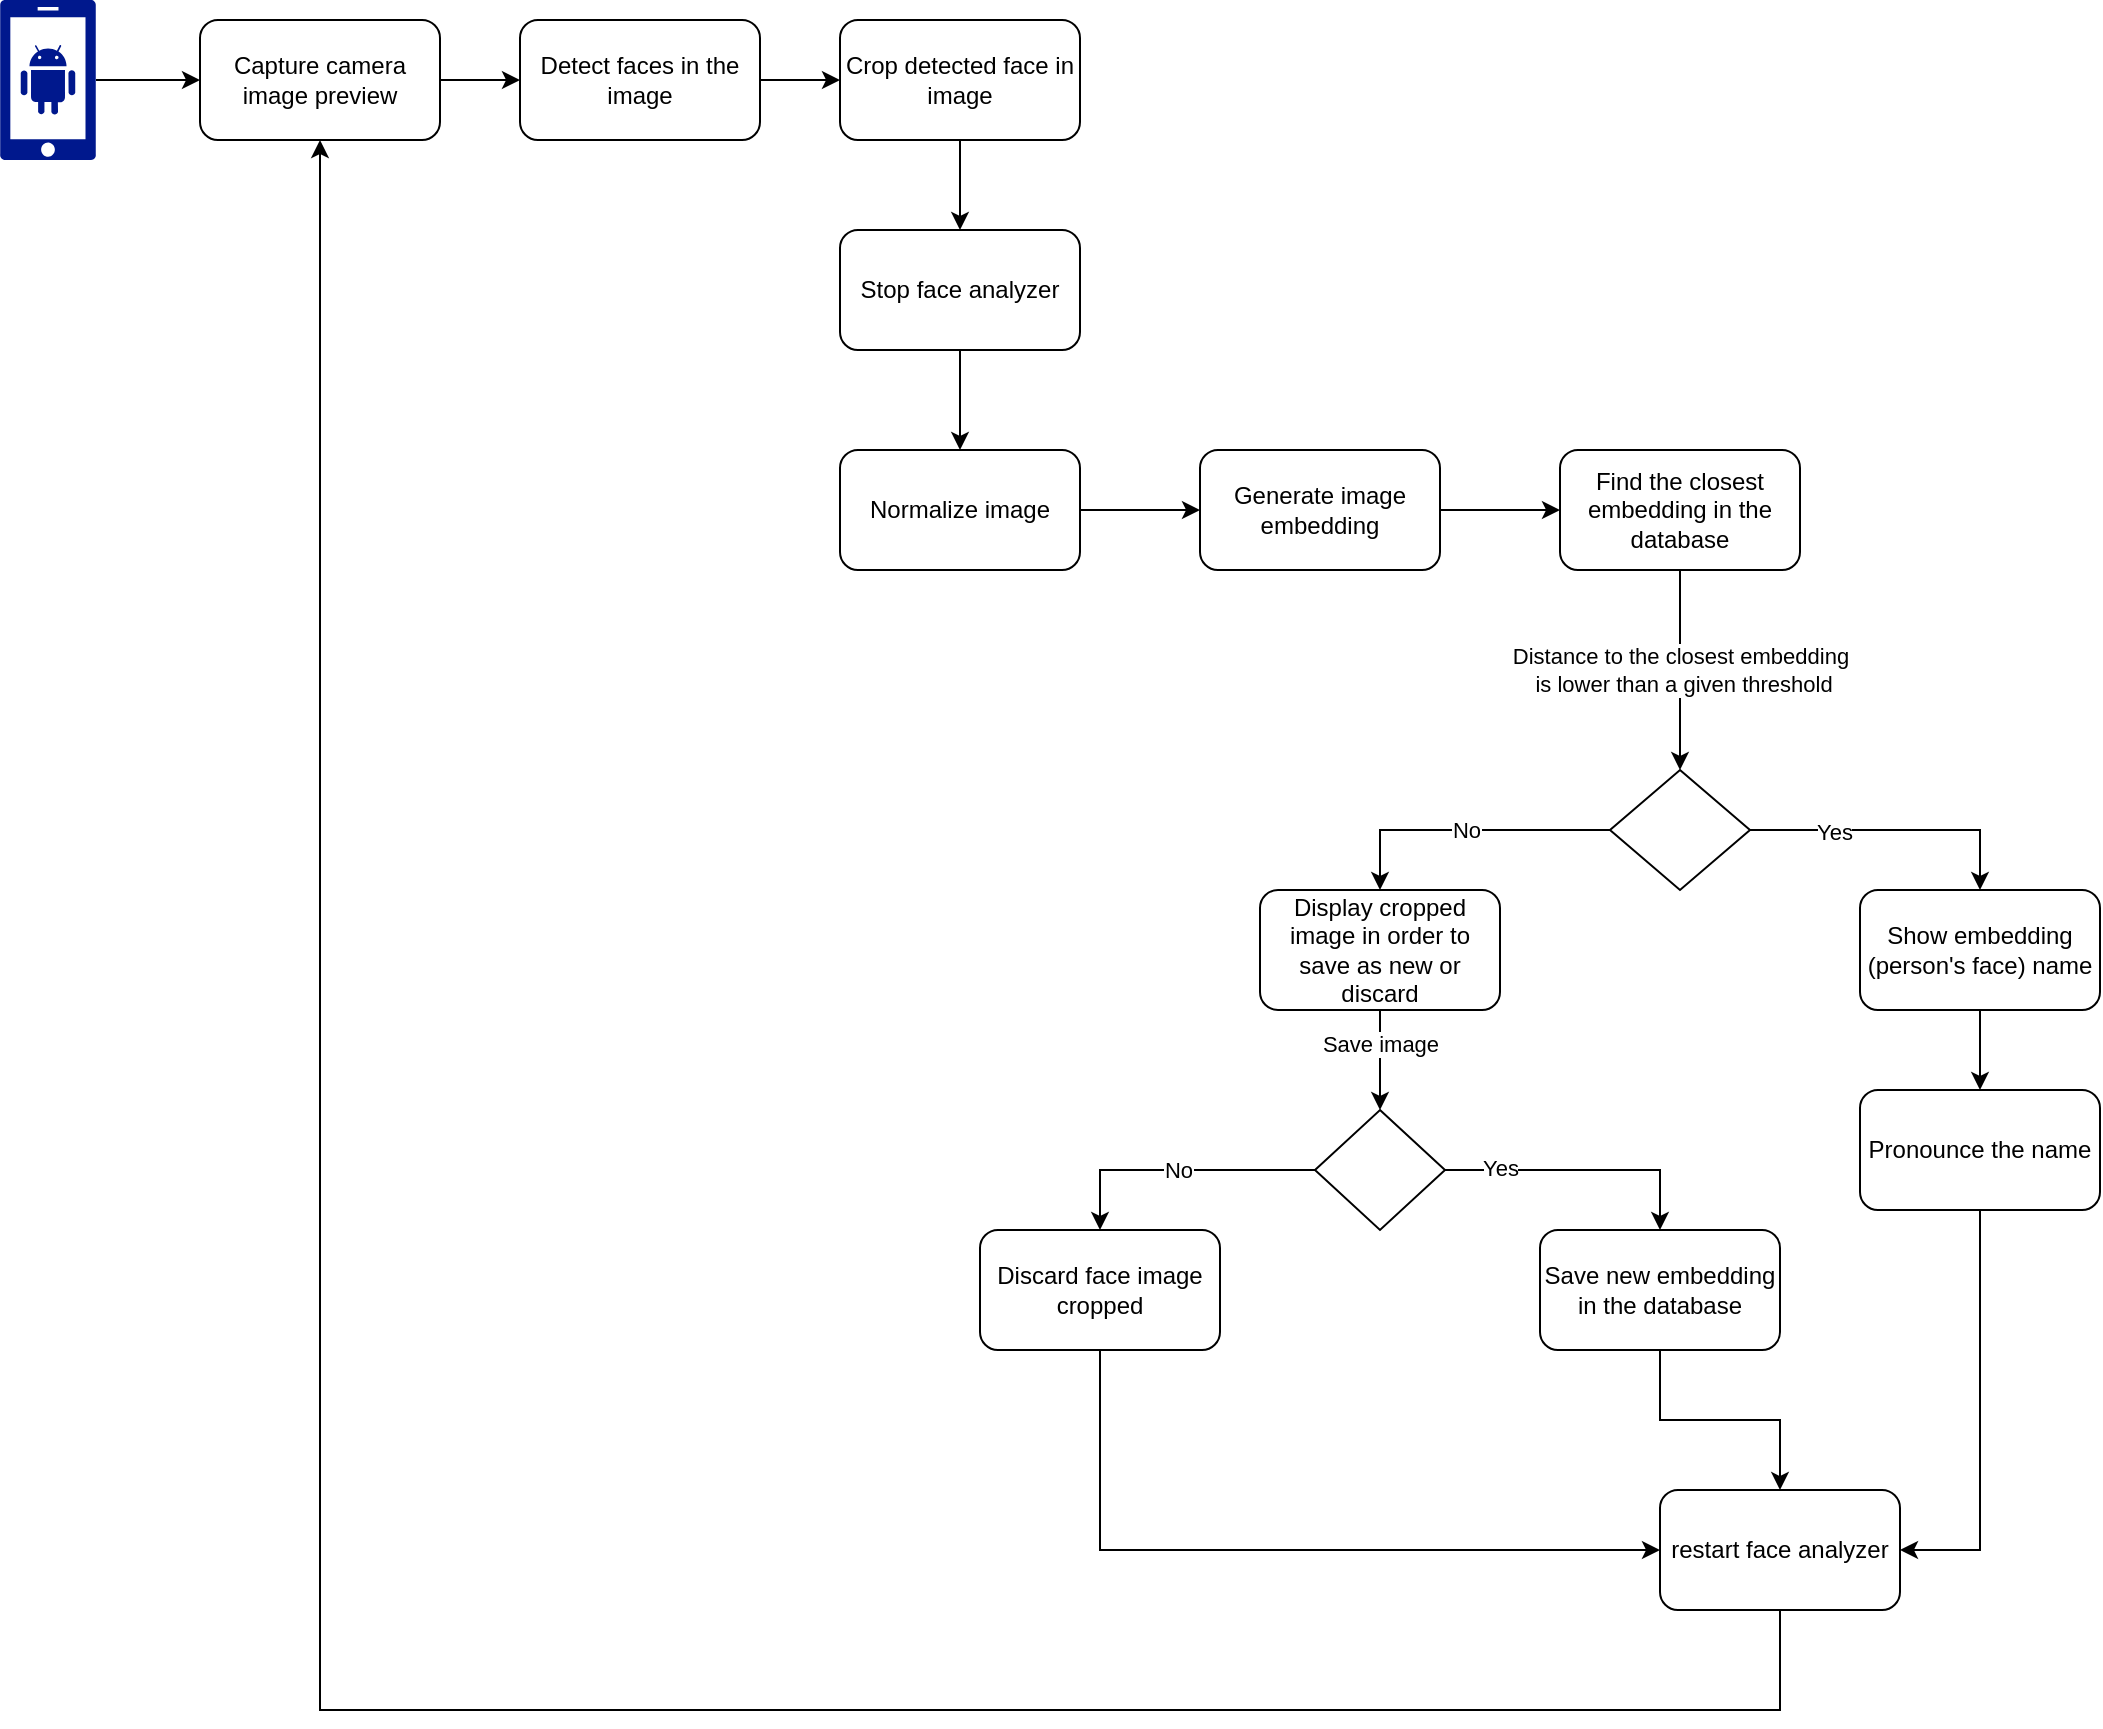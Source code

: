 <mxfile version="16.1.2" type="device"><diagram id="Dc7-rl6bRBN55QrQm13S" name="Page-1"><mxGraphModel dx="1342" dy="865" grid="1" gridSize="10" guides="1" tooltips="1" connect="1" arrows="1" fold="1" page="1" pageScale="1" pageWidth="850" pageHeight="1100" math="0" shadow="0"><root><mxCell id="0"/><mxCell id="1" parent="0"/><mxCell id="zAAP9l8XQ5pUUGoHCiun-8" style="edgeStyle=orthogonalEdgeStyle;rounded=0;orthogonalLoop=1;jettySize=auto;html=1;" edge="1" parent="1" source="zAAP9l8XQ5pUUGoHCiun-2" target="zAAP9l8XQ5pUUGoHCiun-7"><mxGeometry relative="1" as="geometry"/></mxCell><mxCell id="zAAP9l8XQ5pUUGoHCiun-2" value="" style="sketch=0;aspect=fixed;pointerEvents=1;shadow=0;dashed=0;html=1;strokeColor=none;labelPosition=center;verticalLabelPosition=bottom;verticalAlign=top;align=center;fillColor=#00188D;shape=mxgraph.mscae.enterprise.android_phone" vertex="1" parent="1"><mxGeometry x="150" y="325" width="48" height="80" as="geometry"/></mxCell><mxCell id="zAAP9l8XQ5pUUGoHCiun-6" style="edgeStyle=orthogonalEdgeStyle;rounded=0;orthogonalLoop=1;jettySize=auto;html=1;exitX=1;exitY=0.5;exitDx=0;exitDy=0;" edge="1" parent="1" source="zAAP9l8XQ5pUUGoHCiun-7" target="zAAP9l8XQ5pUUGoHCiun-5"><mxGeometry relative="1" as="geometry"><mxPoint x="440" y="365" as="sourcePoint"/></mxGeometry></mxCell><mxCell id="zAAP9l8XQ5pUUGoHCiun-10" style="edgeStyle=orthogonalEdgeStyle;rounded=0;orthogonalLoop=1;jettySize=auto;html=1;" edge="1" parent="1" source="zAAP9l8XQ5pUUGoHCiun-5" target="zAAP9l8XQ5pUUGoHCiun-9"><mxGeometry relative="1" as="geometry"/></mxCell><mxCell id="zAAP9l8XQ5pUUGoHCiun-5" value="Detect faces in the image" style="rounded=1;whiteSpace=wrap;html=1;" vertex="1" parent="1"><mxGeometry x="410" y="335" width="120" height="60" as="geometry"/></mxCell><mxCell id="zAAP9l8XQ5pUUGoHCiun-7" value="Capture camera image preview" style="rounded=1;whiteSpace=wrap;html=1;" vertex="1" parent="1"><mxGeometry x="250" y="335" width="120" height="60" as="geometry"/></mxCell><mxCell id="zAAP9l8XQ5pUUGoHCiun-40" style="edgeStyle=orthogonalEdgeStyle;rounded=0;orthogonalLoop=1;jettySize=auto;html=1;" edge="1" parent="1" source="zAAP9l8XQ5pUUGoHCiun-9" target="zAAP9l8XQ5pUUGoHCiun-39"><mxGeometry relative="1" as="geometry"/></mxCell><mxCell id="zAAP9l8XQ5pUUGoHCiun-9" value="Crop detected face in image" style="rounded=1;whiteSpace=wrap;html=1;" vertex="1" parent="1"><mxGeometry x="570" y="335" width="120" height="60" as="geometry"/></mxCell><mxCell id="zAAP9l8XQ5pUUGoHCiun-11" value="Display cropped image in order to save as new or discard" style="rounded=1;whiteSpace=wrap;html=1;" vertex="1" parent="1"><mxGeometry x="780" y="770" width="120" height="60" as="geometry"/></mxCell><mxCell id="zAAP9l8XQ5pUUGoHCiun-16" value="Save image" style="edgeStyle=orthogonalEdgeStyle;rounded=0;orthogonalLoop=1;jettySize=auto;html=1;exitX=0.5;exitY=1;exitDx=0;exitDy=0;" edge="1" parent="1" source="zAAP9l8XQ5pUUGoHCiun-11" target="zAAP9l8XQ5pUUGoHCiun-15"><mxGeometry x="-0.333" relative="1" as="geometry"><mxPoint x="840" y="930" as="sourcePoint"/><Array as="points"/><mxPoint as="offset"/></mxGeometry></mxCell><mxCell id="zAAP9l8XQ5pUUGoHCiun-35" style="edgeStyle=orthogonalEdgeStyle;rounded=0;orthogonalLoop=1;jettySize=auto;html=1;entryX=0.5;entryY=0;entryDx=0;entryDy=0;" edge="1" parent="1" source="zAAP9l8XQ5pUUGoHCiun-15" target="zAAP9l8XQ5pUUGoHCiun-34"><mxGeometry relative="1" as="geometry"/></mxCell><mxCell id="zAAP9l8XQ5pUUGoHCiun-36" value="Yes" style="edgeLabel;html=1;align=center;verticalAlign=middle;resizable=0;points=[];" vertex="1" connectable="0" parent="zAAP9l8XQ5pUUGoHCiun-35"><mxGeometry x="-0.6" y="1" relative="1" as="geometry"><mxPoint as="offset"/></mxGeometry></mxCell><mxCell id="zAAP9l8XQ5pUUGoHCiun-38" value="No" style="edgeStyle=orthogonalEdgeStyle;rounded=0;orthogonalLoop=1;jettySize=auto;html=1;entryX=0.5;entryY=0;entryDx=0;entryDy=0;" edge="1" parent="1" source="zAAP9l8XQ5pUUGoHCiun-15" target="zAAP9l8XQ5pUUGoHCiun-37"><mxGeometry relative="1" as="geometry"/></mxCell><mxCell id="zAAP9l8XQ5pUUGoHCiun-15" value="" style="rhombus;whiteSpace=wrap;html=1;" vertex="1" parent="1"><mxGeometry x="807.5" y="880" width="65" height="60" as="geometry"/></mxCell><mxCell id="zAAP9l8XQ5pUUGoHCiun-21" style="edgeStyle=orthogonalEdgeStyle;rounded=0;orthogonalLoop=1;jettySize=auto;html=1;" edge="1" parent="1" source="zAAP9l8XQ5pUUGoHCiun-17" target="zAAP9l8XQ5pUUGoHCiun-20"><mxGeometry relative="1" as="geometry"/></mxCell><mxCell id="zAAP9l8XQ5pUUGoHCiun-17" value="Normalize image" style="rounded=1;whiteSpace=wrap;html=1;" vertex="1" parent="1"><mxGeometry x="570" y="550" width="120" height="60" as="geometry"/></mxCell><mxCell id="zAAP9l8XQ5pUUGoHCiun-23" style="edgeStyle=orthogonalEdgeStyle;rounded=0;orthogonalLoop=1;jettySize=auto;html=1;" edge="1" parent="1" source="zAAP9l8XQ5pUUGoHCiun-20" target="zAAP9l8XQ5pUUGoHCiun-22"><mxGeometry relative="1" as="geometry"/></mxCell><mxCell id="zAAP9l8XQ5pUUGoHCiun-20" value="Generate image embedding" style="rounded=1;whiteSpace=wrap;html=1;" vertex="1" parent="1"><mxGeometry x="750" y="550" width="120" height="60" as="geometry"/></mxCell><mxCell id="zAAP9l8XQ5pUUGoHCiun-26" value="Distance to the closest embedding&lt;br&gt;&amp;nbsp;is lower than a given threshold" style="edgeStyle=orthogonalEdgeStyle;rounded=0;orthogonalLoop=1;jettySize=auto;html=1;" edge="1" parent="1" source="zAAP9l8XQ5pUUGoHCiun-22" target="zAAP9l8XQ5pUUGoHCiun-25"><mxGeometry relative="1" as="geometry"/></mxCell><mxCell id="zAAP9l8XQ5pUUGoHCiun-22" value="Find the closest embedding in the database" style="rounded=1;whiteSpace=wrap;html=1;" vertex="1" parent="1"><mxGeometry x="930" y="550" width="120" height="60" as="geometry"/></mxCell><mxCell id="zAAP9l8XQ5pUUGoHCiun-28" style="edgeStyle=orthogonalEdgeStyle;rounded=0;orthogonalLoop=1;jettySize=auto;html=1;entryX=0.5;entryY=0;entryDx=0;entryDy=0;" edge="1" parent="1" source="zAAP9l8XQ5pUUGoHCiun-25" target="zAAP9l8XQ5pUUGoHCiun-27"><mxGeometry relative="1" as="geometry"/></mxCell><mxCell id="zAAP9l8XQ5pUUGoHCiun-29" value="Yes" style="edgeLabel;html=1;align=center;verticalAlign=middle;resizable=0;points=[];" vertex="1" connectable="0" parent="zAAP9l8XQ5pUUGoHCiun-28"><mxGeometry x="-0.421" y="-1" relative="1" as="geometry"><mxPoint as="offset"/></mxGeometry></mxCell><mxCell id="zAAP9l8XQ5pUUGoHCiun-33" value="No" style="edgeStyle=orthogonalEdgeStyle;rounded=0;orthogonalLoop=1;jettySize=auto;html=1;entryX=0.5;entryY=0;entryDx=0;entryDy=0;" edge="1" parent="1" source="zAAP9l8XQ5pUUGoHCiun-25" target="zAAP9l8XQ5pUUGoHCiun-11"><mxGeometry relative="1" as="geometry"/></mxCell><mxCell id="zAAP9l8XQ5pUUGoHCiun-25" value="" style="rhombus;whiteSpace=wrap;html=1;" vertex="1" parent="1"><mxGeometry x="955" y="710" width="70" height="60" as="geometry"/></mxCell><mxCell id="zAAP9l8XQ5pUUGoHCiun-32" style="edgeStyle=orthogonalEdgeStyle;rounded=0;orthogonalLoop=1;jettySize=auto;html=1;" edge="1" parent="1" source="zAAP9l8XQ5pUUGoHCiun-27" target="zAAP9l8XQ5pUUGoHCiun-31"><mxGeometry relative="1" as="geometry"/></mxCell><mxCell id="zAAP9l8XQ5pUUGoHCiun-27" value="Show embedding (person's face) name" style="rounded=1;whiteSpace=wrap;html=1;" vertex="1" parent="1"><mxGeometry x="1080" y="770" width="120" height="60" as="geometry"/></mxCell><mxCell id="zAAP9l8XQ5pUUGoHCiun-47" style="edgeStyle=orthogonalEdgeStyle;rounded=0;orthogonalLoop=1;jettySize=auto;html=1;entryX=1;entryY=0.5;entryDx=0;entryDy=0;" edge="1" parent="1" source="zAAP9l8XQ5pUUGoHCiun-31" target="zAAP9l8XQ5pUUGoHCiun-42"><mxGeometry relative="1" as="geometry"/></mxCell><mxCell id="zAAP9l8XQ5pUUGoHCiun-31" value="Pronounce the name" style="rounded=1;whiteSpace=wrap;html=1;" vertex="1" parent="1"><mxGeometry x="1080" y="870" width="120" height="60" as="geometry"/></mxCell><mxCell id="zAAP9l8XQ5pUUGoHCiun-46" style="edgeStyle=orthogonalEdgeStyle;rounded=0;orthogonalLoop=1;jettySize=auto;html=1;" edge="1" parent="1" source="zAAP9l8XQ5pUUGoHCiun-34" target="zAAP9l8XQ5pUUGoHCiun-42"><mxGeometry relative="1" as="geometry"/></mxCell><mxCell id="zAAP9l8XQ5pUUGoHCiun-34" value="Save new embedding in the database" style="rounded=1;whiteSpace=wrap;html=1;" vertex="1" parent="1"><mxGeometry x="920" y="940" width="120" height="60" as="geometry"/></mxCell><mxCell id="zAAP9l8XQ5pUUGoHCiun-45" style="edgeStyle=orthogonalEdgeStyle;rounded=0;orthogonalLoop=1;jettySize=auto;html=1;entryX=0;entryY=0.5;entryDx=0;entryDy=0;" edge="1" parent="1" source="zAAP9l8XQ5pUUGoHCiun-37" target="zAAP9l8XQ5pUUGoHCiun-42"><mxGeometry relative="1" as="geometry"><Array as="points"><mxPoint x="700" y="1100"/></Array></mxGeometry></mxCell><mxCell id="zAAP9l8XQ5pUUGoHCiun-37" value="Discard face image cropped" style="rounded=1;whiteSpace=wrap;html=1;" vertex="1" parent="1"><mxGeometry x="640" y="940" width="120" height="60" as="geometry"/></mxCell><mxCell id="zAAP9l8XQ5pUUGoHCiun-41" style="edgeStyle=orthogonalEdgeStyle;rounded=0;orthogonalLoop=1;jettySize=auto;html=1;" edge="1" parent="1" source="zAAP9l8XQ5pUUGoHCiun-39" target="zAAP9l8XQ5pUUGoHCiun-17"><mxGeometry relative="1" as="geometry"/></mxCell><mxCell id="zAAP9l8XQ5pUUGoHCiun-39" value="Stop face analyzer" style="rounded=1;whiteSpace=wrap;html=1;" vertex="1" parent="1"><mxGeometry x="570" y="440" width="120" height="60" as="geometry"/></mxCell><mxCell id="zAAP9l8XQ5pUUGoHCiun-48" style="edgeStyle=orthogonalEdgeStyle;rounded=0;orthogonalLoop=1;jettySize=auto;html=1;entryX=0.5;entryY=1;entryDx=0;entryDy=0;" edge="1" parent="1" source="zAAP9l8XQ5pUUGoHCiun-42" target="zAAP9l8XQ5pUUGoHCiun-7"><mxGeometry relative="1" as="geometry"><Array as="points"><mxPoint x="1040" y="1180"/><mxPoint x="310" y="1180"/></Array></mxGeometry></mxCell><mxCell id="zAAP9l8XQ5pUUGoHCiun-42" value="restart face analyzer" style="rounded=1;whiteSpace=wrap;html=1;" vertex="1" parent="1"><mxGeometry x="980" y="1070" width="120" height="60" as="geometry"/></mxCell></root></mxGraphModel></diagram></mxfile>
